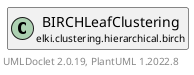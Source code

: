 @startuml
    remove .*\.(Instance|Par|Parameterizer|Factory)$
    set namespaceSeparator none
    hide empty fields
    hide empty methods

    class "<size:14>BIRCHLeafClustering.Par\n<size:10>elki.clustering.hierarchical.birch" as elki.clustering.hierarchical.birch.BIRCHLeafClustering.Par [[BIRCHLeafClustering.Par.html]] {
        ~cffactory: Factory
        +configure(Parameterization): void
        +make(): BIRCHLeafClustering
    }

    interface "<size:14>Parameterizer\n<size:10>elki.utilities.optionhandling" as elki.utilities.optionhandling.Parameterizer [[../../../utilities/optionhandling/Parameterizer.html]] {
        {abstract} +make(): Object
    }
    class "<size:14>BIRCHLeafClustering\n<size:10>elki.clustering.hierarchical.birch" as elki.clustering.hierarchical.birch.BIRCHLeafClustering [[BIRCHLeafClustering.html]]

    elki.utilities.optionhandling.Parameterizer <|.. elki.clustering.hierarchical.birch.BIRCHLeafClustering.Par
    elki.clustering.hierarchical.birch.BIRCHLeafClustering +-- elki.clustering.hierarchical.birch.BIRCHLeafClustering.Par

    center footer UMLDoclet 2.0.19, PlantUML 1.2022.8
@enduml
